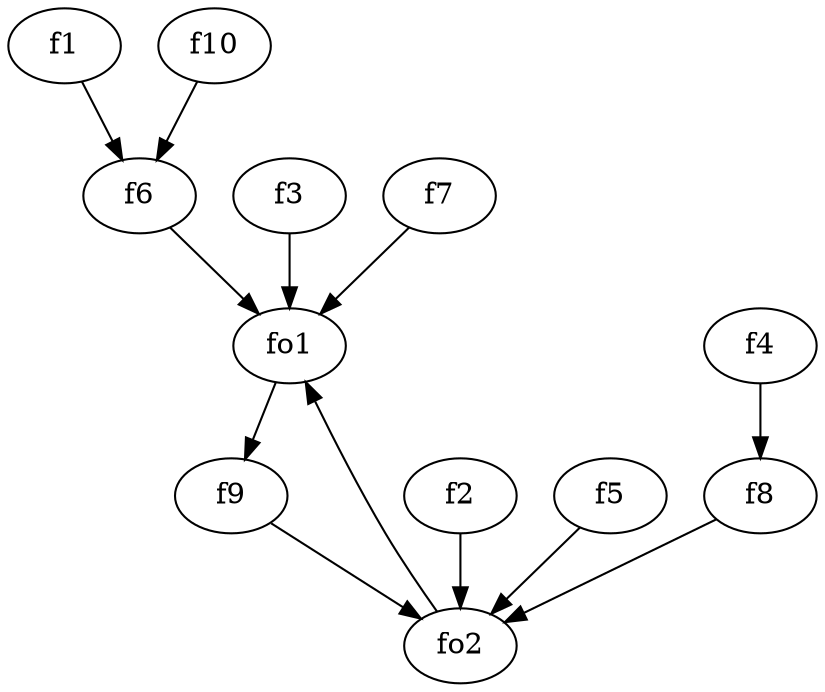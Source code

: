 strict digraph  {
f1;
f2;
f3;
f4;
f5;
f6;
f7;
f8;
f9;
f10;
fo1;
fo2;
f1 -> f6  [weight=2];
f2 -> fo2  [weight=2];
f3 -> fo1  [weight=2];
f4 -> f8  [weight=2];
f5 -> fo2  [weight=2];
f6 -> fo1  [weight=2];
f7 -> fo1  [weight=2];
f8 -> fo2  [weight=2];
f9 -> fo2  [weight=2];
f10 -> f6  [weight=2];
fo1 -> f9  [weight=2];
fo2 -> fo1  [weight=2];
}
